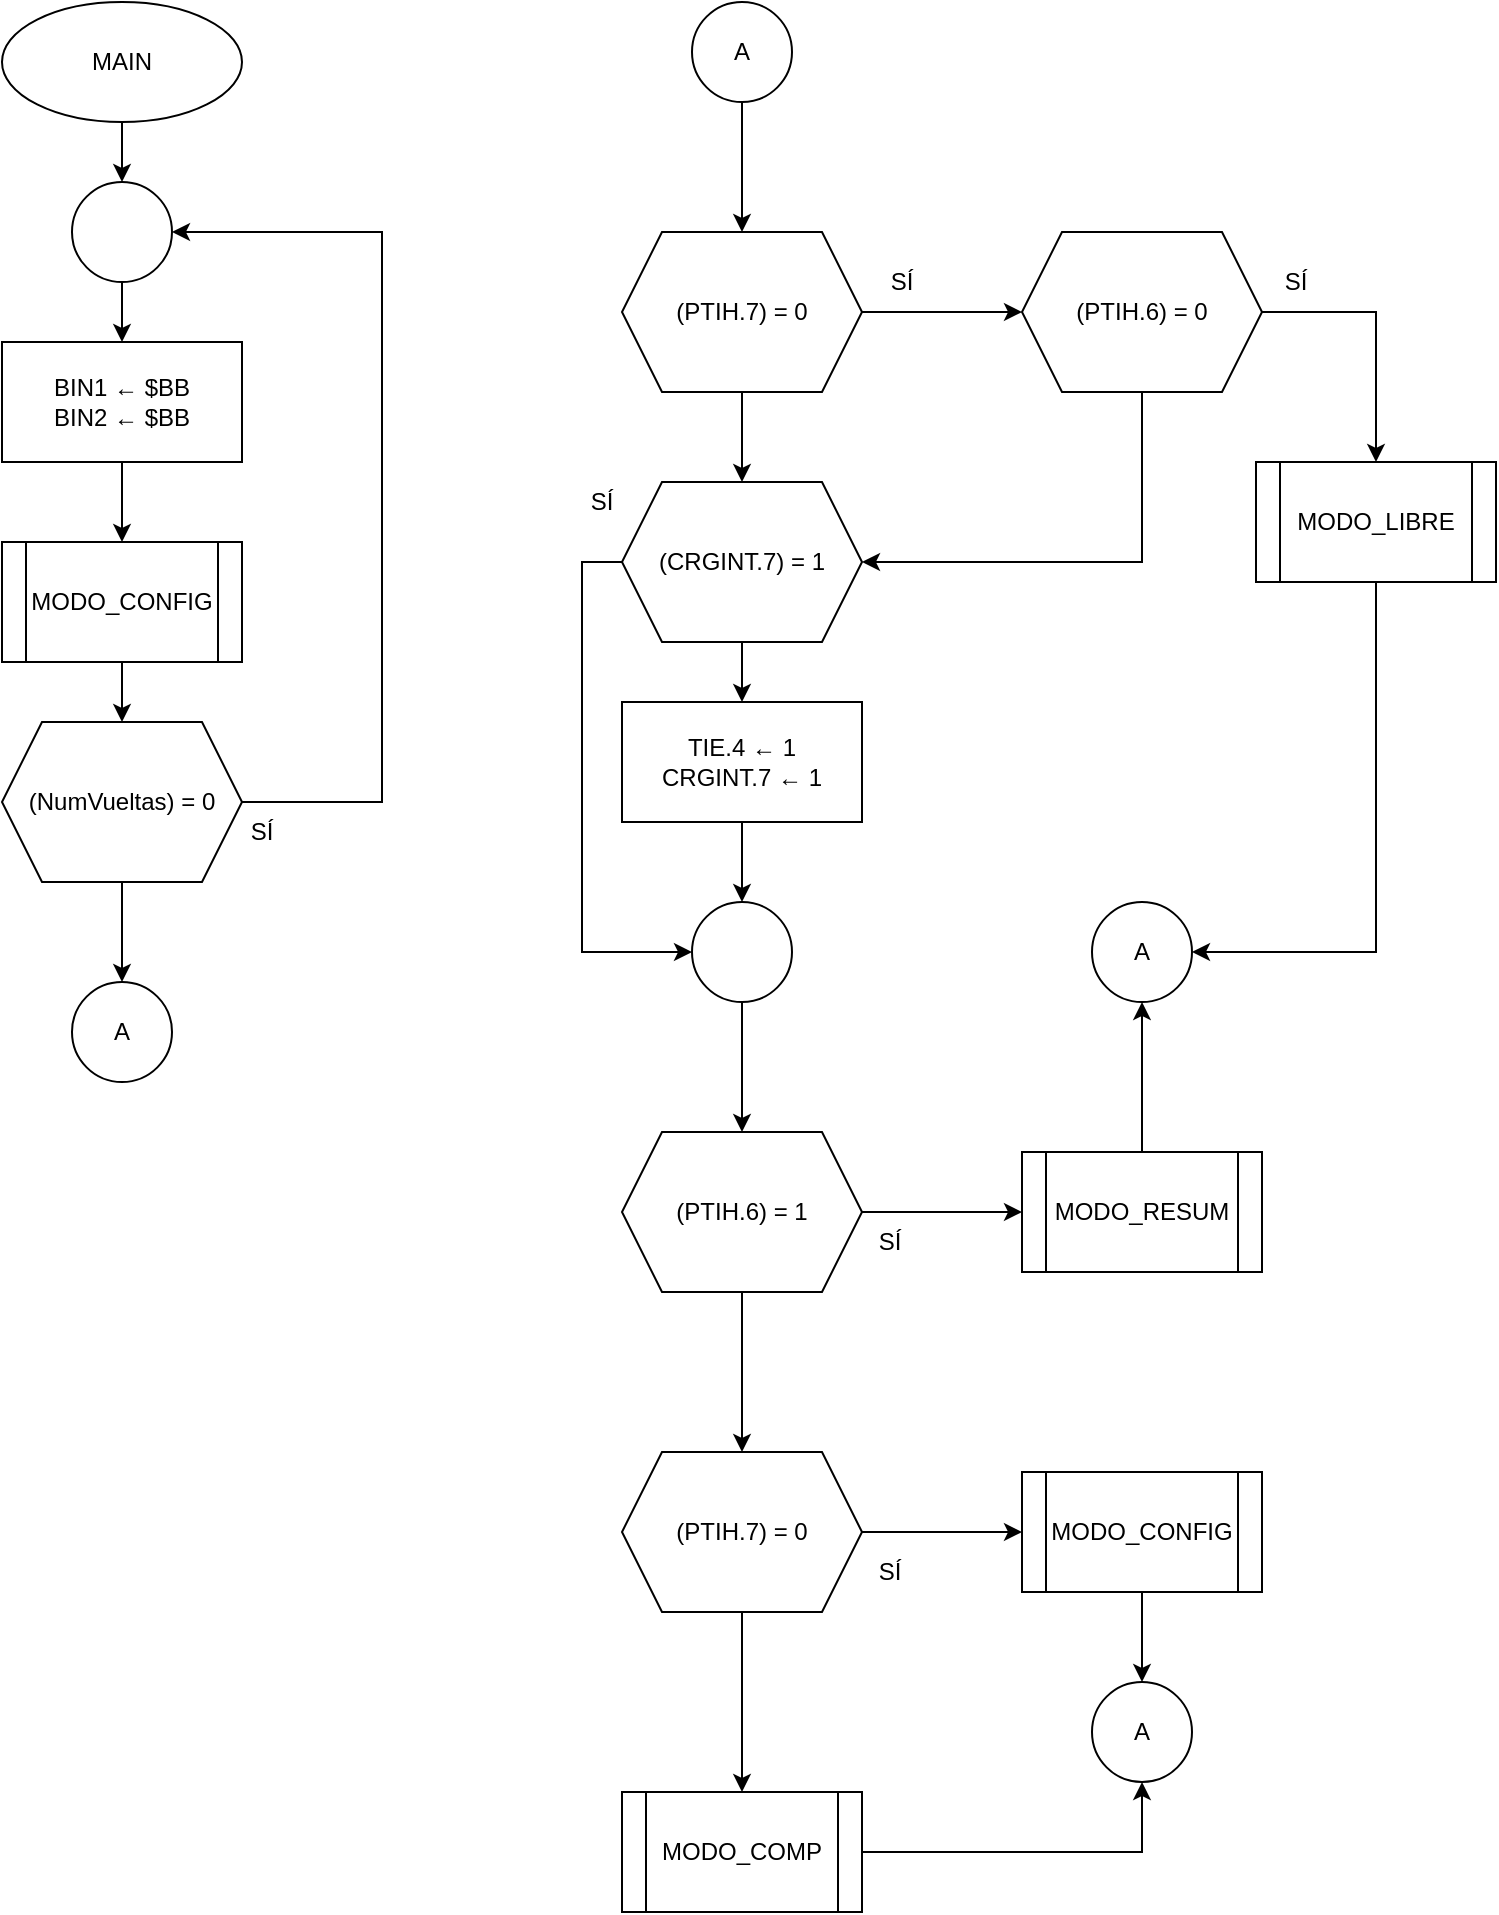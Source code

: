 <mxfile version="14.4.3" type="device"><diagram id="kFJGhzQ3k5Y-WJ_f-pxA" name="Page-1"><mxGraphModel dx="1730" dy="872" grid="1" gridSize="10" guides="1" tooltips="1" connect="1" arrows="1" fold="1" page="1" pageScale="1" pageWidth="827" pageHeight="1169" math="0" shadow="0"><root><mxCell id="0"/><mxCell id="1" parent="0"/><mxCell id="hoymcgZuTrvQ1Ci7drNz-9" value="" style="edgeStyle=orthogonalEdgeStyle;rounded=0;orthogonalLoop=1;jettySize=auto;html=1;" edge="1" parent="1" source="hoymcgZuTrvQ1Ci7drNz-1" target="hoymcgZuTrvQ1Ci7drNz-8"><mxGeometry relative="1" as="geometry"/></mxCell><mxCell id="hoymcgZuTrvQ1Ci7drNz-1" value="MAIN" style="ellipse;whiteSpace=wrap;html=1;" vertex="1" parent="1"><mxGeometry x="80" y="110" width="120" height="60" as="geometry"/></mxCell><mxCell id="hoymcgZuTrvQ1Ci7drNz-5" value="" style="edgeStyle=orthogonalEdgeStyle;rounded=0;orthogonalLoop=1;jettySize=auto;html=1;" edge="1" parent="1" source="hoymcgZuTrvQ1Ci7drNz-2" target="hoymcgZuTrvQ1Ci7drNz-4"><mxGeometry relative="1" as="geometry"/></mxCell><mxCell id="hoymcgZuTrvQ1Ci7drNz-2" value="BIN1 ← $BB&lt;br&gt;BIN2 ← $BB" style="whiteSpace=wrap;html=1;" vertex="1" parent="1"><mxGeometry x="80" y="280" width="120" height="60" as="geometry"/></mxCell><mxCell id="hoymcgZuTrvQ1Ci7drNz-7" value="" style="edgeStyle=orthogonalEdgeStyle;rounded=0;orthogonalLoop=1;jettySize=auto;html=1;" edge="1" parent="1" source="hoymcgZuTrvQ1Ci7drNz-4" target="hoymcgZuTrvQ1Ci7drNz-6"><mxGeometry relative="1" as="geometry"/></mxCell><mxCell id="hoymcgZuTrvQ1Ci7drNz-4" value="MODO_CONFIG" style="shape=process;whiteSpace=wrap;html=1;backgroundOutline=1;" vertex="1" parent="1"><mxGeometry x="80" y="380" width="120" height="60" as="geometry"/></mxCell><mxCell id="hoymcgZuTrvQ1Ci7drNz-11" style="edgeStyle=orthogonalEdgeStyle;rounded=0;orthogonalLoop=1;jettySize=auto;html=1;entryX=1;entryY=0.5;entryDx=0;entryDy=0;" edge="1" parent="1" source="hoymcgZuTrvQ1Ci7drNz-6" target="hoymcgZuTrvQ1Ci7drNz-8"><mxGeometry relative="1" as="geometry"><Array as="points"><mxPoint x="270" y="510"/><mxPoint x="270" y="225"/></Array></mxGeometry></mxCell><mxCell id="hoymcgZuTrvQ1Ci7drNz-14" value="" style="edgeStyle=orthogonalEdgeStyle;rounded=0;orthogonalLoop=1;jettySize=auto;html=1;" edge="1" parent="1" source="hoymcgZuTrvQ1Ci7drNz-6" target="hoymcgZuTrvQ1Ci7drNz-13"><mxGeometry relative="1" as="geometry"/></mxCell><mxCell id="hoymcgZuTrvQ1Ci7drNz-6" value="(NumVueltas) = 0" style="shape=hexagon;perimeter=hexagonPerimeter2;whiteSpace=wrap;html=1;fixedSize=1;" vertex="1" parent="1"><mxGeometry x="80" y="470" width="120" height="80" as="geometry"/></mxCell><mxCell id="hoymcgZuTrvQ1Ci7drNz-10" value="" style="edgeStyle=orthogonalEdgeStyle;rounded=0;orthogonalLoop=1;jettySize=auto;html=1;" edge="1" parent="1" source="hoymcgZuTrvQ1Ci7drNz-8" target="hoymcgZuTrvQ1Ci7drNz-2"><mxGeometry relative="1" as="geometry"/></mxCell><mxCell id="hoymcgZuTrvQ1Ci7drNz-8" value="" style="ellipse;whiteSpace=wrap;html=1;aspect=fixed;" vertex="1" parent="1"><mxGeometry x="115" y="200" width="50" height="50" as="geometry"/></mxCell><mxCell id="hoymcgZuTrvQ1Ci7drNz-13" value="A" style="ellipse;whiteSpace=wrap;html=1;aspect=fixed;" vertex="1" parent="1"><mxGeometry x="115" y="600" width="50" height="50" as="geometry"/></mxCell><mxCell id="hoymcgZuTrvQ1Ci7drNz-19" value="" style="edgeStyle=orthogonalEdgeStyle;rounded=0;orthogonalLoop=1;jettySize=auto;html=1;" edge="1" parent="1" source="hoymcgZuTrvQ1Ci7drNz-15" target="hoymcgZuTrvQ1Ci7drNz-18"><mxGeometry relative="1" as="geometry"/></mxCell><mxCell id="hoymcgZuTrvQ1Ci7drNz-15" value="A" style="ellipse;whiteSpace=wrap;html=1;aspect=fixed;" vertex="1" parent="1"><mxGeometry x="425" y="110" width="50" height="50" as="geometry"/></mxCell><mxCell id="hoymcgZuTrvQ1Ci7drNz-21" value="" style="edgeStyle=orthogonalEdgeStyle;rounded=0;orthogonalLoop=1;jettySize=auto;html=1;" edge="1" parent="1" source="hoymcgZuTrvQ1Ci7drNz-18" target="hoymcgZuTrvQ1Ci7drNz-20"><mxGeometry relative="1" as="geometry"/></mxCell><mxCell id="hoymcgZuTrvQ1Ci7drNz-27" value="" style="edgeStyle=orthogonalEdgeStyle;rounded=0;orthogonalLoop=1;jettySize=auto;html=1;" edge="1" parent="1" source="hoymcgZuTrvQ1Ci7drNz-18" target="hoymcgZuTrvQ1Ci7drNz-26"><mxGeometry relative="1" as="geometry"/></mxCell><mxCell id="hoymcgZuTrvQ1Ci7drNz-18" value="(PTIH.7) = 0" style="shape=hexagon;perimeter=hexagonPerimeter2;whiteSpace=wrap;html=1;fixedSize=1;" vertex="1" parent="1"><mxGeometry x="390" y="225" width="120" height="80" as="geometry"/></mxCell><mxCell id="hoymcgZuTrvQ1Ci7drNz-23" value="" style="edgeStyle=orthogonalEdgeStyle;rounded=0;orthogonalLoop=1;jettySize=auto;html=1;" edge="1" parent="1" source="hoymcgZuTrvQ1Ci7drNz-20" target="hoymcgZuTrvQ1Ci7drNz-22"><mxGeometry relative="1" as="geometry"><Array as="points"><mxPoint x="767" y="265"/></Array></mxGeometry></mxCell><mxCell id="hoymcgZuTrvQ1Ci7drNz-51" style="edgeStyle=orthogonalEdgeStyle;rounded=0;orthogonalLoop=1;jettySize=auto;html=1;entryX=1;entryY=0.5;entryDx=0;entryDy=0;" edge="1" parent="1" source="hoymcgZuTrvQ1Ci7drNz-20" target="hoymcgZuTrvQ1Ci7drNz-26"><mxGeometry relative="1" as="geometry"><Array as="points"><mxPoint x="650" y="390"/></Array></mxGeometry></mxCell><mxCell id="hoymcgZuTrvQ1Ci7drNz-20" value="(PTIH.6) = 0" style="shape=hexagon;perimeter=hexagonPerimeter2;whiteSpace=wrap;html=1;fixedSize=1;" vertex="1" parent="1"><mxGeometry x="590" y="225" width="120" height="80" as="geometry"/></mxCell><mxCell id="hoymcgZuTrvQ1Ci7drNz-25" value="" style="edgeStyle=orthogonalEdgeStyle;rounded=0;orthogonalLoop=1;jettySize=auto;html=1;" edge="1" parent="1" source="hoymcgZuTrvQ1Ci7drNz-22" target="hoymcgZuTrvQ1Ci7drNz-24"><mxGeometry relative="1" as="geometry"><Array as="points"><mxPoint x="767" y="585"/></Array></mxGeometry></mxCell><mxCell id="hoymcgZuTrvQ1Ci7drNz-22" value="MODO_LIBRE" style="shape=process;whiteSpace=wrap;html=1;backgroundOutline=1;" vertex="1" parent="1"><mxGeometry x="707" y="340" width="120" height="60" as="geometry"/></mxCell><mxCell id="hoymcgZuTrvQ1Ci7drNz-24" value="A" style="ellipse;whiteSpace=wrap;html=1;aspect=fixed;" vertex="1" parent="1"><mxGeometry x="625" y="560" width="50" height="50" as="geometry"/></mxCell><mxCell id="hoymcgZuTrvQ1Ci7drNz-29" value="" style="edgeStyle=orthogonalEdgeStyle;rounded=0;orthogonalLoop=1;jettySize=auto;html=1;" edge="1" parent="1" source="hoymcgZuTrvQ1Ci7drNz-26" target="hoymcgZuTrvQ1Ci7drNz-28"><mxGeometry relative="1" as="geometry"/></mxCell><mxCell id="hoymcgZuTrvQ1Ci7drNz-31" style="edgeStyle=orthogonalEdgeStyle;rounded=0;orthogonalLoop=1;jettySize=auto;html=1;entryX=0;entryY=0.5;entryDx=0;entryDy=0;" edge="1" parent="1" source="hoymcgZuTrvQ1Ci7drNz-26" target="hoymcgZuTrvQ1Ci7drNz-30"><mxGeometry relative="1" as="geometry"><Array as="points"><mxPoint x="370" y="390"/><mxPoint x="370" y="585"/></Array></mxGeometry></mxCell><mxCell id="hoymcgZuTrvQ1Ci7drNz-26" value="(CRGINT.7) = 1" style="shape=hexagon;perimeter=hexagonPerimeter2;whiteSpace=wrap;html=1;fixedSize=1;" vertex="1" parent="1"><mxGeometry x="390" y="350" width="120" height="80" as="geometry"/></mxCell><mxCell id="hoymcgZuTrvQ1Ci7drNz-32" value="" style="edgeStyle=orthogonalEdgeStyle;rounded=0;orthogonalLoop=1;jettySize=auto;html=1;" edge="1" parent="1" source="hoymcgZuTrvQ1Ci7drNz-28" target="hoymcgZuTrvQ1Ci7drNz-30"><mxGeometry relative="1" as="geometry"/></mxCell><mxCell id="hoymcgZuTrvQ1Ci7drNz-28" value="TIE.4 ← 1&lt;br&gt;CRGINT.7 ← 1" style="whiteSpace=wrap;html=1;" vertex="1" parent="1"><mxGeometry x="390" y="460" width="120" height="60" as="geometry"/></mxCell><mxCell id="hoymcgZuTrvQ1Ci7drNz-34" value="" style="edgeStyle=orthogonalEdgeStyle;rounded=0;orthogonalLoop=1;jettySize=auto;html=1;" edge="1" parent="1" source="hoymcgZuTrvQ1Ci7drNz-30" target="hoymcgZuTrvQ1Ci7drNz-33"><mxGeometry relative="1" as="geometry"/></mxCell><mxCell id="hoymcgZuTrvQ1Ci7drNz-30" value="" style="ellipse;whiteSpace=wrap;html=1;aspect=fixed;" vertex="1" parent="1"><mxGeometry x="425" y="560" width="50" height="50" as="geometry"/></mxCell><mxCell id="hoymcgZuTrvQ1Ci7drNz-36" value="" style="edgeStyle=orthogonalEdgeStyle;rounded=0;orthogonalLoop=1;jettySize=auto;html=1;" edge="1" parent="1" source="hoymcgZuTrvQ1Ci7drNz-33" target="hoymcgZuTrvQ1Ci7drNz-35"><mxGeometry relative="1" as="geometry"/></mxCell><mxCell id="hoymcgZuTrvQ1Ci7drNz-39" value="" style="edgeStyle=orthogonalEdgeStyle;rounded=0;orthogonalLoop=1;jettySize=auto;html=1;" edge="1" parent="1" source="hoymcgZuTrvQ1Ci7drNz-33" target="hoymcgZuTrvQ1Ci7drNz-38"><mxGeometry relative="1" as="geometry"/></mxCell><mxCell id="hoymcgZuTrvQ1Ci7drNz-33" value="(PTIH.6) = 1" style="shape=hexagon;perimeter=hexagonPerimeter2;whiteSpace=wrap;html=1;fixedSize=1;" vertex="1" parent="1"><mxGeometry x="390" y="675" width="120" height="80" as="geometry"/></mxCell><mxCell id="hoymcgZuTrvQ1Ci7drNz-37" style="edgeStyle=orthogonalEdgeStyle;rounded=0;orthogonalLoop=1;jettySize=auto;html=1;" edge="1" parent="1" source="hoymcgZuTrvQ1Ci7drNz-35" target="hoymcgZuTrvQ1Ci7drNz-24"><mxGeometry relative="1" as="geometry"/></mxCell><mxCell id="hoymcgZuTrvQ1Ci7drNz-35" value="MODO_RESUM" style="shape=process;whiteSpace=wrap;html=1;backgroundOutline=1;" vertex="1" parent="1"><mxGeometry x="590" y="685" width="120" height="60" as="geometry"/></mxCell><mxCell id="hoymcgZuTrvQ1Ci7drNz-41" value="" style="edgeStyle=orthogonalEdgeStyle;rounded=0;orthogonalLoop=1;jettySize=auto;html=1;" edge="1" parent="1" source="hoymcgZuTrvQ1Ci7drNz-38" target="hoymcgZuTrvQ1Ci7drNz-40"><mxGeometry relative="1" as="geometry"/></mxCell><mxCell id="hoymcgZuTrvQ1Ci7drNz-45" value="" style="edgeStyle=orthogonalEdgeStyle;rounded=0;orthogonalLoop=1;jettySize=auto;html=1;" edge="1" parent="1" source="hoymcgZuTrvQ1Ci7drNz-38" target="hoymcgZuTrvQ1Ci7drNz-44"><mxGeometry relative="1" as="geometry"/></mxCell><mxCell id="hoymcgZuTrvQ1Ci7drNz-38" value="(PTIH.7) = 0" style="shape=hexagon;perimeter=hexagonPerimeter2;whiteSpace=wrap;html=1;fixedSize=1;" vertex="1" parent="1"><mxGeometry x="390" y="835" width="120" height="80" as="geometry"/></mxCell><mxCell id="hoymcgZuTrvQ1Ci7drNz-43" value="" style="edgeStyle=orthogonalEdgeStyle;rounded=0;orthogonalLoop=1;jettySize=auto;html=1;" edge="1" parent="1" source="hoymcgZuTrvQ1Ci7drNz-40" target="hoymcgZuTrvQ1Ci7drNz-42"><mxGeometry relative="1" as="geometry"/></mxCell><mxCell id="hoymcgZuTrvQ1Ci7drNz-40" value="MODO_CONFIG" style="shape=process;whiteSpace=wrap;html=1;backgroundOutline=1;" vertex="1" parent="1"><mxGeometry x="590" y="845" width="120" height="60" as="geometry"/></mxCell><mxCell id="hoymcgZuTrvQ1Ci7drNz-42" value="A" style="ellipse;whiteSpace=wrap;html=1;aspect=fixed;" vertex="1" parent="1"><mxGeometry x="625" y="950" width="50" height="50" as="geometry"/></mxCell><mxCell id="hoymcgZuTrvQ1Ci7drNz-46" style="edgeStyle=orthogonalEdgeStyle;rounded=0;orthogonalLoop=1;jettySize=auto;html=1;entryX=0.5;entryY=1;entryDx=0;entryDy=0;" edge="1" parent="1" source="hoymcgZuTrvQ1Ci7drNz-44" target="hoymcgZuTrvQ1Ci7drNz-42"><mxGeometry relative="1" as="geometry"/></mxCell><mxCell id="hoymcgZuTrvQ1Ci7drNz-44" value="MODO_COMP" style="shape=process;whiteSpace=wrap;html=1;backgroundOutline=1;" vertex="1" parent="1"><mxGeometry x="390" y="1005" width="120" height="60" as="geometry"/></mxCell><mxCell id="hoymcgZuTrvQ1Ci7drNz-47" value="SÍ" style="text;html=1;strokeColor=none;fillColor=none;align=center;verticalAlign=middle;whiteSpace=wrap;rounded=0;" vertex="1" parent="1"><mxGeometry x="510" y="240" width="40" height="20" as="geometry"/></mxCell><mxCell id="hoymcgZuTrvQ1Ci7drNz-50" value="SÍ" style="text;html=1;strokeColor=none;fillColor=none;align=center;verticalAlign=middle;whiteSpace=wrap;rounded=0;" vertex="1" parent="1"><mxGeometry x="707" y="240" width="40" height="20" as="geometry"/></mxCell><mxCell id="hoymcgZuTrvQ1Ci7drNz-52" value="SÍ" style="text;html=1;strokeColor=none;fillColor=none;align=center;verticalAlign=middle;whiteSpace=wrap;rounded=0;" vertex="1" parent="1"><mxGeometry x="504" y="720" width="40" height="20" as="geometry"/></mxCell><mxCell id="hoymcgZuTrvQ1Ci7drNz-53" value="SÍ" style="text;html=1;strokeColor=none;fillColor=none;align=center;verticalAlign=middle;whiteSpace=wrap;rounded=0;" vertex="1" parent="1"><mxGeometry x="504" y="885" width="40" height="20" as="geometry"/></mxCell><mxCell id="hoymcgZuTrvQ1Ci7drNz-55" value="SÍ" style="text;html=1;strokeColor=none;fillColor=none;align=center;verticalAlign=middle;whiteSpace=wrap;rounded=0;" vertex="1" parent="1"><mxGeometry x="190" y="515" width="40" height="20" as="geometry"/></mxCell><mxCell id="hoymcgZuTrvQ1Ci7drNz-57" value="SÍ" style="text;html=1;strokeColor=none;fillColor=none;align=center;verticalAlign=middle;whiteSpace=wrap;rounded=0;" vertex="1" parent="1"><mxGeometry x="360" y="350" width="40" height="20" as="geometry"/></mxCell></root></mxGraphModel></diagram></mxfile>